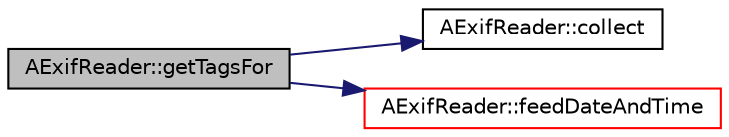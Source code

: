 digraph "AExifReader::getTagsFor"
{
 // LATEX_PDF_SIZE
  edge [fontname="Helvetica",fontsize="10",labelfontname="Helvetica",labelfontsize="10"];
  node [fontname="Helvetica",fontsize="10",shape=record];
  rankdir="LR";
  Node1 [label="AExifReader::getTagsFor",height=0.2,width=0.4,color="black", fillcolor="grey75", style="filled", fontcolor="black",tooltip=" "];
  Node1 -> Node2 [color="midnightblue",fontsize="10",style="solid",fontname="Helvetica"];
  Node2 [label="AExifReader::collect",height=0.2,width=0.4,color="black", fillcolor="white", style="filled",URL="$class_a_exif_reader.html#a90d4822c150e2bff171165b0c7a73299",tooltip=" "];
  Node1 -> Node3 [color="midnightblue",fontsize="10",style="solid",fontname="Helvetica"];
  Node3 [label="AExifReader::feedDateAndTime",height=0.2,width=0.4,color="red", fillcolor="white", style="filled",URL="$class_a_exif_reader.html#ae428ad3429c3c7dc0f83f2303b0a2c01",tooltip=" "];
}
